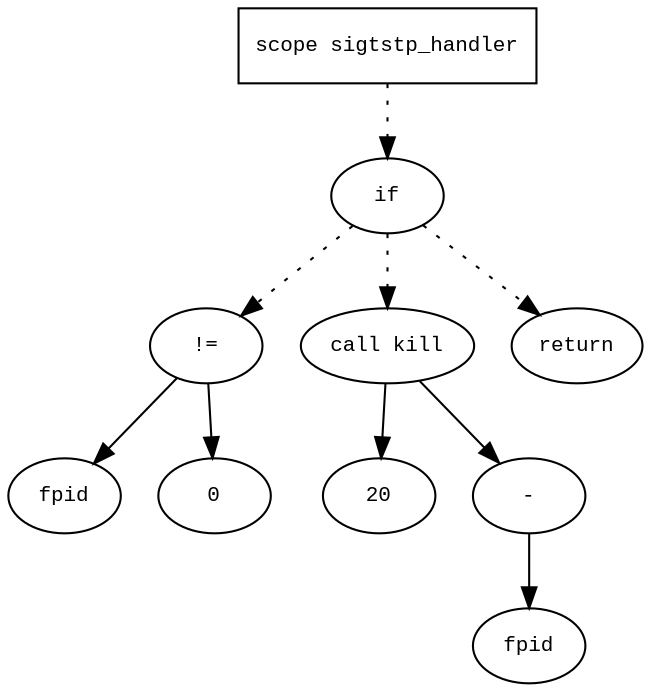 digraph AST {
  graph [fontname="Times New Roman",fontsize=10];
  node  [fontname="Courier New",fontsize=10];
  edge  [fontname="Times New Roman",fontsize=10];

  node1 [label="scope sigtstp_handler",shape=box];
  node2 [label="if",shape=ellipse];
  node1 -> node2 [style=dotted];
  node3 [label="!=",shape=ellipse];
  node4 [label="fpid",shape=ellipse];
  node3 -> node4;
  node5 [label="0",shape=ellipse];
  node3 -> node5;
  node2 -> node3 [style=dotted];
  node6 [label="call kill",shape=ellipse];
  node7 [label="20",shape=ellipse];
  node6 -> node7;
  node8 [label="-",shape=ellipse];
  node9 [label="fpid",shape=ellipse];
  node8 -> node9;
  node6 -> node8;
  node2 -> node6 [style=dotted];
  node10 [label="return",shape=ellipse];
  node2 -> node10 [style=dotted];
} 